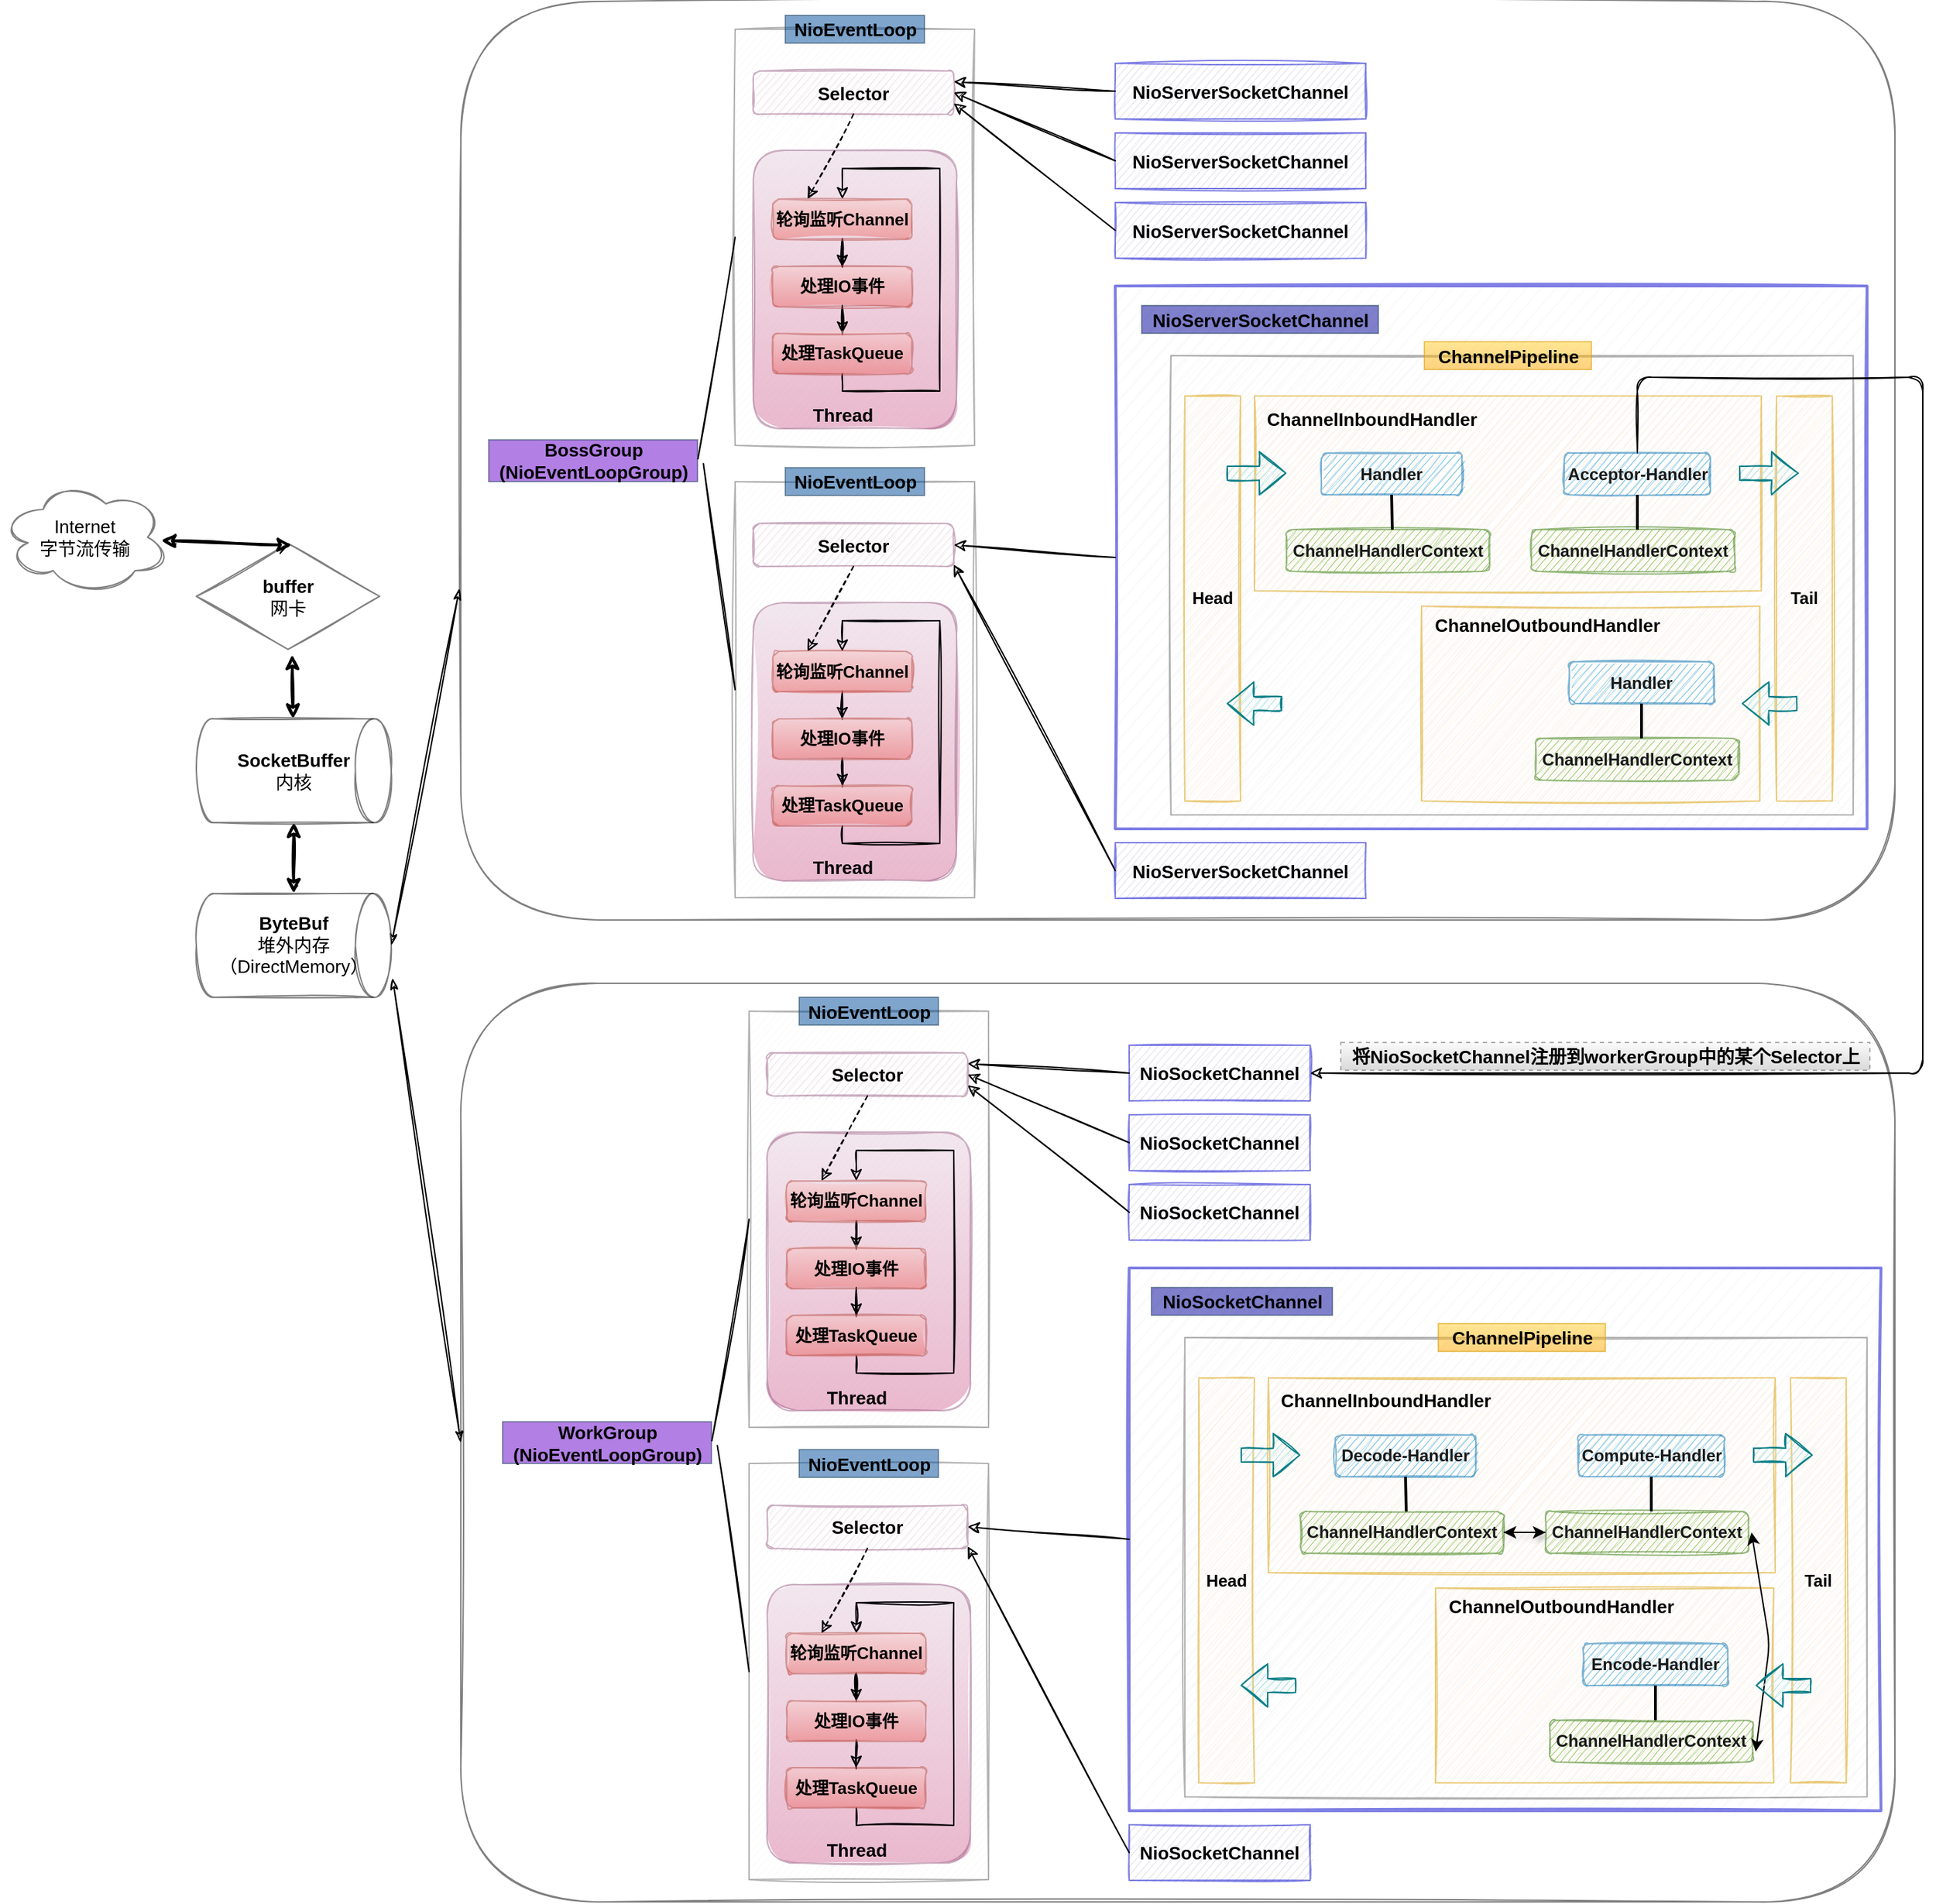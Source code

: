 <mxfile version="14.4.3" type="github">
  <diagram id="TzKk4-lQJNCVYzmnU276" name="Page-1">
    <mxGraphModel dx="1855" dy="1705" grid="1" gridSize="10" guides="1" tooltips="1" connect="1" arrows="1" fold="1" page="1" pageScale="1" pageWidth="827" pageHeight="1169" math="0" shadow="0">
      <root>
        <object label="" id="0">
          <mxCell />
        </object>
        <mxCell id="1" parent="0" />
        <mxCell id="UOfa2wY4roshWCC6e1EP-113" value="" style="rounded=1;whiteSpace=wrap;html=1;shadow=0;glass=0;sketch=1;strokeWidth=1;fontFamily=Helvetica;fontSize=13;opacity=50;" vertex="1" parent="1">
          <mxGeometry x="-350" y="185.5" width="1030" height="660" as="geometry" />
        </mxCell>
        <mxCell id="UOfa2wY4roshWCC6e1EP-80" value="" style="rounded=0;whiteSpace=wrap;html=1;shadow=0;glass=0;sketch=1;strokeWidth=1;fontFamily=Helvetica;fontSize=13;opacity=50;fillColor=#f5f5f5;strokeColor=#666666;fontColor=#333333;" vertex="1" parent="1">
          <mxGeometry x="-143" y="530.5" width="172" height="299" as="geometry" />
        </mxCell>
        <mxCell id="UOfa2wY4roshWCC6e1EP-73" value="" style="rounded=1;whiteSpace=wrap;html=1;shadow=0;glass=0;sketch=1;strokeColor=#996185;strokeWidth=1;fillColor=#e6d0de;fontFamily=Helvetica;opacity=50;gradientColor=#d5739d;" vertex="1" parent="1">
          <mxGeometry x="-130" y="617.5" width="146" height="200" as="geometry" />
        </mxCell>
        <mxCell id="UOfa2wY4roshWCC6e1EP-52" value="" style="rounded=0;whiteSpace=wrap;html=1;shadow=0;glass=0;sketch=1;opacity=50;fillStyle=auto;fillColor=#f5f5f5;fontColor=#333333;strokeColor=#0000CC;strokeWidth=2;" vertex="1" parent="1">
          <mxGeometry x="130" y="390" width="540" height="390" as="geometry" />
        </mxCell>
        <mxCell id="UOfa2wY4roshWCC6e1EP-42" value="" style="rounded=0;whiteSpace=wrap;html=1;shadow=0;glass=0;sketch=1;opacity=50;fillStyle=auto;fillColor=#f5f5f5;strokeColor=#666666;fontColor=#333333;" vertex="1" parent="1">
          <mxGeometry x="170" y="440" width="490" height="330" as="geometry" />
        </mxCell>
        <mxCell id="UOfa2wY4roshWCC6e1EP-40" value="&lt;b&gt;Head&lt;/b&gt;" style="rounded=0;whiteSpace=wrap;html=1;shadow=0;glass=0;sketch=1;opacity=50;fillColor=#ffe6cc;strokeColor=#d79b00;" vertex="1" parent="1">
          <mxGeometry x="180" y="469" width="40" height="291" as="geometry" />
        </mxCell>
        <mxCell id="UOfa2wY4roshWCC6e1EP-37" value="&lt;p style=&quot;line-height: 100%&quot;&gt;&lt;br&gt;&lt;/p&gt;" style="rounded=0;whiteSpace=wrap;html=1;shadow=0;glass=0;sketch=1;strokeColor=#d79b00;opacity=50;fillColor=#ffe6cc;labelPosition=center;verticalLabelPosition=middle;align=center;verticalAlign=middle;" vertex="1" parent="1">
          <mxGeometry x="350" y="620" width="243" height="140" as="geometry" />
        </mxCell>
        <mxCell id="UOfa2wY4roshWCC6e1EP-31" value="&lt;p style=&quot;line-height: 100%&quot;&gt;&lt;br&gt;&lt;/p&gt;" style="rounded=0;whiteSpace=wrap;html=1;shadow=0;glass=0;sketch=1;strokeColor=#d79b00;opacity=50;fillColor=#ffe6cc;labelPosition=center;verticalLabelPosition=middle;align=center;verticalAlign=middle;" vertex="1" parent="1">
          <mxGeometry x="230" y="469" width="364" height="140" as="geometry" />
        </mxCell>
        <mxCell id="UOfa2wY4roshWCC6e1EP-7" value="&lt;p&gt;&lt;b&gt;&lt;font color=&quot;#1a1a1a&quot;&gt;Decode-Handler&lt;/font&gt;&lt;/b&gt;&lt;/p&gt;" style="rounded=1;whiteSpace=wrap;html=1;shadow=0;glass=0;sketch=1;opacity=50;fillColor=#1ba1e2;strokeColor=#006EAF;fillStyle=auto;fontColor=#ffffff;" vertex="1" parent="1">
          <mxGeometry x="278" y="510" width="101" height="30" as="geometry" />
        </mxCell>
        <mxCell id="UOfa2wY4roshWCC6e1EP-29" value="" style="edgeStyle=orthogonalEdgeStyle;rounded=0;orthogonalLoop=1;jettySize=auto;html=1;shadow=1;strokeWidth=1;" edge="1" parent="1" source="UOfa2wY4roshWCC6e1EP-14" target="UOfa2wY4roshWCC6e1EP-27">
          <mxGeometry relative="1" as="geometry">
            <Array as="points">
              <mxPoint x="419" y="580" />
              <mxPoint x="419" y="580" />
            </Array>
          </mxGeometry>
        </mxCell>
        <mxCell id="UOfa2wY4roshWCC6e1EP-14" value="&lt;font color=&quot;#1a1a1a&quot;&gt;&lt;b&gt;ChannelHandlerContext&lt;/b&gt;&lt;/font&gt;" style="whiteSpace=wrap;html=1;rounded=1;shadow=0;fontColor=#ffffff;strokeColor=#2D7600;fillColor=#60a917;glass=0;opacity=50;sketch=1;fillStyle=auto;" vertex="1" parent="1">
          <mxGeometry x="253" y="565" width="146" height="30" as="geometry" />
        </mxCell>
        <mxCell id="UOfa2wY4roshWCC6e1EP-18" value="" style="endArrow=none;html=1;entryX=0.5;entryY=1;entryDx=0;entryDy=0;strokeWidth=2;" edge="1" parent="1" target="UOfa2wY4roshWCC6e1EP-7">
          <mxGeometry width="50" height="50" relative="1" as="geometry">
            <mxPoint x="329" y="565" as="sourcePoint" />
            <mxPoint x="379" y="515" as="targetPoint" />
            <Array as="points" />
          </mxGeometry>
        </mxCell>
        <mxCell id="UOfa2wY4roshWCC6e1EP-26" value="&lt;p&gt;&lt;b&gt;&lt;font color=&quot;#1a1a1a&quot;&gt;Compute-Handler&lt;/font&gt;&lt;/b&gt;&lt;/p&gt;" style="rounded=1;whiteSpace=wrap;html=1;shadow=0;glass=0;sketch=1;opacity=50;fillColor=#1ba1e2;strokeColor=#006EAF;fillStyle=auto;fontColor=#ffffff;" vertex="1" parent="1">
          <mxGeometry x="452.5" y="510" width="105" height="30" as="geometry" />
        </mxCell>
        <mxCell id="UOfa2wY4roshWCC6e1EP-30" value="" style="edgeStyle=orthogonalEdgeStyle;rounded=0;orthogonalLoop=1;jettySize=auto;html=1;shadow=0;strokeWidth=1;" edge="1" parent="1" source="UOfa2wY4roshWCC6e1EP-27" target="UOfa2wY4roshWCC6e1EP-14">
          <mxGeometry relative="1" as="geometry" />
        </mxCell>
        <mxCell id="UOfa2wY4roshWCC6e1EP-27" value="&lt;font color=&quot;#1a1a1a&quot;&gt;&lt;b&gt;ChannelHandlerContext&lt;/b&gt;&lt;/font&gt;" style="whiteSpace=wrap;html=1;rounded=1;shadow=0;fontColor=#ffffff;strokeColor=#2D7600;fillColor=#60a917;glass=0;opacity=50;sketch=1;fillStyle=auto;" vertex="1" parent="1">
          <mxGeometry x="429" y="565" width="146" height="30" as="geometry" />
        </mxCell>
        <mxCell id="UOfa2wY4roshWCC6e1EP-28" value="" style="endArrow=none;html=1;entryX=0.5;entryY=1;entryDx=0;entryDy=0;strokeWidth=2;" edge="1" parent="1" target="UOfa2wY4roshWCC6e1EP-26">
          <mxGeometry width="50" height="50" relative="1" as="geometry">
            <mxPoint x="505" y="565" as="sourcePoint" />
            <mxPoint x="555" y="515" as="targetPoint" />
            <Array as="points" />
          </mxGeometry>
        </mxCell>
        <mxCell id="UOfa2wY4roshWCC6e1EP-32" value="&lt;p&gt;&lt;b&gt;&lt;font color=&quot;#1a1a1a&quot;&gt;Encode-Handler&lt;/font&gt;&lt;/b&gt;&lt;/p&gt;" style="rounded=1;whiteSpace=wrap;html=1;shadow=0;glass=0;sketch=1;opacity=50;fillColor=#1ba1e2;strokeColor=#006EAF;fillStyle=auto;fontColor=#ffffff;" vertex="1" parent="1">
          <mxGeometry x="456" y="660" width="104" height="30" as="geometry" />
        </mxCell>
        <mxCell id="UOfa2wY4roshWCC6e1EP-33" value="&lt;font color=&quot;#1a1a1a&quot;&gt;&lt;b&gt;ChannelHandlerContext&lt;/b&gt;&lt;/font&gt;" style="whiteSpace=wrap;html=1;rounded=1;shadow=0;fontColor=#ffffff;strokeColor=#2D7600;fillColor=#60a917;glass=0;opacity=50;sketch=1;fillStyle=auto;" vertex="1" parent="1">
          <mxGeometry x="432" y="715" width="146" height="30" as="geometry" />
        </mxCell>
        <mxCell id="UOfa2wY4roshWCC6e1EP-34" value="" style="endArrow=none;html=1;entryX=0.5;entryY=1;entryDx=0;entryDy=0;strokeWidth=2;" edge="1" parent="1" target="UOfa2wY4roshWCC6e1EP-32">
          <mxGeometry width="50" height="50" relative="1" as="geometry">
            <mxPoint x="508" y="715" as="sourcePoint" />
            <mxPoint x="558" y="665" as="targetPoint" />
            <Array as="points" />
          </mxGeometry>
        </mxCell>
        <mxCell id="UOfa2wY4roshWCC6e1EP-35" value="&lt;font style=&quot;vertical-align: inherit&quot;&gt;&lt;font style=&quot;vertical-align: inherit&quot;&gt;&lt;font style=&quot;vertical-align: inherit&quot;&gt;&lt;font style=&quot;vertical-align: inherit&quot;&gt;&lt;font style=&quot;vertical-align: inherit&quot;&gt;&lt;font style=&quot;vertical-align: inherit&quot;&gt;&lt;font style=&quot;vertical-align: inherit&quot;&gt;&lt;font style=&quot;vertical-align: inherit ; font-size: 13px&quot;&gt;ChannelInboundHandler&lt;/font&gt;&lt;/font&gt;&lt;/font&gt;&lt;/font&gt;&lt;/font&gt;&lt;/font&gt;&lt;/font&gt;&lt;/font&gt;" style="text;html=1;resizable=0;autosize=1;align=center;verticalAlign=middle;points=[];fillColor=none;strokeColor=none;rounded=0;shadow=0;glass=0;sketch=1;opacity=50;fontStyle=1" vertex="1" parent="1">
          <mxGeometry x="229" y="475" width="170" height="20" as="geometry" />
        </mxCell>
        <mxCell id="UOfa2wY4roshWCC6e1EP-38" value="&lt;font style=&quot;vertical-align: inherit&quot;&gt;&lt;font style=&quot;vertical-align: inherit&quot;&gt;&lt;font style=&quot;vertical-align: inherit&quot;&gt;&lt;font style=&quot;vertical-align: inherit&quot;&gt;&lt;font style=&quot;vertical-align: inherit&quot;&gt;&lt;font style=&quot;vertical-align: inherit&quot;&gt;&lt;font style=&quot;vertical-align: inherit&quot;&gt;&lt;font style=&quot;vertical-align: inherit ; font-size: 13px&quot;&gt;ChannelOutboundHandler&lt;/font&gt;&lt;/font&gt;&lt;/font&gt;&lt;/font&gt;&lt;/font&gt;&lt;/font&gt;&lt;/font&gt;&lt;/font&gt;" style="text;html=1;resizable=0;autosize=1;align=center;verticalAlign=middle;points=[];fillColor=none;strokeColor=none;rounded=0;shadow=0;glass=0;sketch=1;opacity=50;fontStyle=1" vertex="1" parent="1">
          <mxGeometry x="350" y="623" width="180" height="20" as="geometry" />
        </mxCell>
        <mxCell id="UOfa2wY4roshWCC6e1EP-39" value="" style="endArrow=classic;startArrow=classic;html=1;shadow=0;strokeWidth=1;exitX=1;exitY=0.75;exitDx=0;exitDy=0;sketch=0;" edge="1" parent="1">
          <mxGeometry width="50" height="50" relative="1" as="geometry">
            <mxPoint x="580" y="737.5" as="sourcePoint" />
            <mxPoint x="577" y="580" as="targetPoint" />
            <Array as="points">
              <mxPoint x="590" y="660" />
            </Array>
          </mxGeometry>
        </mxCell>
        <mxCell id="UOfa2wY4roshWCC6e1EP-41" value="&lt;b&gt;Tail&lt;/b&gt;" style="rounded=0;whiteSpace=wrap;html=1;shadow=0;glass=0;sketch=1;opacity=50;fillColor=#ffe6cc;strokeColor=#d79b00;" vertex="1" parent="1">
          <mxGeometry x="605" y="469" width="40" height="291" as="geometry" />
        </mxCell>
        <mxCell id="UOfa2wY4roshWCC6e1EP-43" value="&lt;font style=&quot;vertical-align: inherit&quot;&gt;&lt;font style=&quot;vertical-align: inherit&quot;&gt;&lt;font style=&quot;vertical-align: inherit&quot;&gt;&lt;font style=&quot;vertical-align: inherit&quot;&gt;&lt;font style=&quot;vertical-align: inherit&quot;&gt;&lt;font style=&quot;vertical-align: inherit&quot;&gt;&lt;font style=&quot;vertical-align: inherit&quot;&gt;&lt;font style=&quot;vertical-align: inherit ; font-size: 13px&quot;&gt;ChannelPipeline&lt;/font&gt;&lt;/font&gt;&lt;/font&gt;&lt;/font&gt;&lt;/font&gt;&lt;/font&gt;&lt;/font&gt;&lt;/font&gt;" style="text;html=1;resizable=0;autosize=1;align=center;verticalAlign=middle;points=[];rounded=0;shadow=0;glass=0;sketch=0;opacity=50;fontStyle=1;fillColor=#ffcd28;strokeColor=#d79b00;gradientColor=#ffa500;" vertex="1" parent="1">
          <mxGeometry x="352" y="430" width="120" height="20" as="geometry" />
        </mxCell>
        <mxCell id="UOfa2wY4roshWCC6e1EP-46" value="" style="shape=flexArrow;endArrow=classic;html=1;shadow=0;strokeWidth=1;fillColor=#b0e3e6;strokeColor=#0e8088;sketch=1;" edge="1" parent="1">
          <mxGeometry width="50" height="50" relative="1" as="geometry">
            <mxPoint x="210" y="524.5" as="sourcePoint" />
            <mxPoint x="253" y="524.5" as="targetPoint" />
          </mxGeometry>
        </mxCell>
        <mxCell id="UOfa2wY4roshWCC6e1EP-48" value="" style="shape=flexArrow;endArrow=classic;html=1;shadow=0;strokeWidth=1;fillColor=#b0e3e6;strokeColor=#0e8088;sketch=1;" edge="1" parent="1">
          <mxGeometry width="50" height="50" relative="1" as="geometry">
            <mxPoint x="620" y="690" as="sourcePoint" />
            <mxPoint x="580" y="690" as="targetPoint" />
          </mxGeometry>
        </mxCell>
        <mxCell id="UOfa2wY4roshWCC6e1EP-49" value="" style="shape=flexArrow;endArrow=classic;html=1;shadow=0;strokeWidth=1;fillColor=#b0e3e6;strokeColor=#0e8088;sketch=1;" edge="1" parent="1">
          <mxGeometry width="50" height="50" relative="1" as="geometry">
            <mxPoint x="250" y="690" as="sourcePoint" />
            <mxPoint x="210" y="690" as="targetPoint" />
          </mxGeometry>
        </mxCell>
        <mxCell id="UOfa2wY4roshWCC6e1EP-50" value="" style="shape=flexArrow;endArrow=classic;html=1;shadow=0;strokeWidth=1;fillColor=#b0e3e6;strokeColor=#0e8088;sketch=1;" edge="1" parent="1">
          <mxGeometry width="50" height="50" relative="1" as="geometry">
            <mxPoint x="578" y="524.5" as="sourcePoint" />
            <mxPoint x="621" y="524.5" as="targetPoint" />
          </mxGeometry>
        </mxCell>
        <mxCell id="UOfa2wY4roshWCC6e1EP-53" value="&lt;span style=&quot;font-size: 13px&quot;&gt;NioSocketChannel&lt;/span&gt;" style="text;html=1;resizable=0;autosize=1;align=center;verticalAlign=middle;points=[];rounded=0;shadow=0;glass=0;sketch=0;opacity=50;fontStyle=1;strokeColor=#23445d;fillColor=#000099;" vertex="1" parent="1">
          <mxGeometry x="146" y="404" width="130" height="20" as="geometry" />
        </mxCell>
        <mxCell id="UOfa2wY4roshWCC6e1EP-54" value="&lt;b&gt;&lt;font style=&quot;font-size: 13px&quot;&gt;NioSocketChannel&lt;/font&gt;&lt;/b&gt;" style="rounded=0;whiteSpace=wrap;html=1;shadow=0;glass=0;sketch=1;strokeWidth=1;fillColor=#d0cee2;opacity=50;fillStyle=auto;strokeColor=#0000CC;" vertex="1" parent="1">
          <mxGeometry x="130" y="790" width="130" height="40" as="geometry" />
        </mxCell>
        <mxCell id="UOfa2wY4roshWCC6e1EP-55" value="&lt;b&gt;&lt;font style=&quot;font-size: 13px&quot;&gt;NioSocketChannel&lt;/font&gt;&lt;/b&gt;" style="rounded=0;whiteSpace=wrap;html=1;shadow=0;glass=0;sketch=1;strokeWidth=1;fillColor=#d0cee2;opacity=50;fillStyle=auto;strokeColor=#0000CC;" vertex="1" parent="1">
          <mxGeometry x="130" y="230" width="130" height="40" as="geometry" />
        </mxCell>
        <mxCell id="UOfa2wY4roshWCC6e1EP-56" value="&lt;b&gt;&lt;font style=&quot;font-size: 13px&quot;&gt;NioSocketChannel&lt;/font&gt;&lt;/b&gt;" style="rounded=0;whiteSpace=wrap;html=1;shadow=0;glass=0;sketch=1;strokeWidth=1;fillColor=#d0cee2;opacity=50;fillStyle=auto;strokeColor=#0000CC;" vertex="1" parent="1">
          <mxGeometry x="130" y="280" width="130" height="40" as="geometry" />
        </mxCell>
        <mxCell id="UOfa2wY4roshWCC6e1EP-62" value="" style="edgeStyle=orthogonalEdgeStyle;rounded=0;sketch=1;orthogonalLoop=1;jettySize=auto;html=1;shadow=0;strokeWidth=1;fontFamily=Helvetica;" edge="1" parent="1" source="UOfa2wY4roshWCC6e1EP-57" target="UOfa2wY4roshWCC6e1EP-58">
          <mxGeometry relative="1" as="geometry" />
        </mxCell>
        <mxCell id="UOfa2wY4roshWCC6e1EP-57" value="&lt;font color=&quot;#000000&quot;&gt;轮询监听Channel&lt;/font&gt;" style="rounded=1;whiteSpace=wrap;html=1;shadow=0;glass=0;sketch=1;strokeColor=#b85450;strokeWidth=1;opacity=50;fontStyle=1;fontFamily=Helvetica;fillColor=#f8cecc;gradientColor=#ea6b66;" vertex="1" parent="1">
          <mxGeometry x="-116" y="652.5" width="100" height="29" as="geometry" />
        </mxCell>
        <mxCell id="UOfa2wY4roshWCC6e1EP-63" value="" style="edgeStyle=orthogonalEdgeStyle;rounded=0;sketch=1;orthogonalLoop=1;jettySize=auto;html=1;shadow=0;strokeWidth=1;fontFamily=Helvetica;" edge="1" parent="1" source="UOfa2wY4roshWCC6e1EP-58" target="UOfa2wY4roshWCC6e1EP-59">
          <mxGeometry relative="1" as="geometry" />
        </mxCell>
        <mxCell id="UOfa2wY4roshWCC6e1EP-58" value="&lt;font color=&quot;#000000&quot;&gt;处理IO事件&lt;/font&gt;" style="rounded=1;whiteSpace=wrap;html=1;shadow=0;glass=0;sketch=1;strokeColor=#b85450;strokeWidth=1;fillColor=#f8cecc;opacity=50;fontStyle=1;fontFamily=Helvetica;gradientColor=#ea6b66;" vertex="1" parent="1">
          <mxGeometry x="-116" y="701" width="100" height="29" as="geometry" />
        </mxCell>
        <mxCell id="UOfa2wY4roshWCC6e1EP-70" value="" style="edgeStyle=orthogonalEdgeStyle;rounded=0;sketch=1;orthogonalLoop=1;jettySize=auto;html=1;shadow=0;strokeWidth=1;fontFamily=Helvetica;entryX=0.5;entryY=0;entryDx=0;entryDy=0;" edge="1" parent="1" source="UOfa2wY4roshWCC6e1EP-59" target="UOfa2wY4roshWCC6e1EP-57">
          <mxGeometry relative="1" as="geometry">
            <mxPoint x="74" y="890.5" as="targetPoint" />
            <Array as="points">
              <mxPoint x="-66" y="790.5" />
              <mxPoint x="4" y="790.5" />
              <mxPoint x="4" y="630.5" />
              <mxPoint x="-66" y="630.5" />
            </Array>
          </mxGeometry>
        </mxCell>
        <mxCell id="UOfa2wY4roshWCC6e1EP-59" value="&lt;font color=&quot;#000000&quot;&gt;处理TaskQueue&lt;/font&gt;" style="rounded=1;whiteSpace=wrap;html=1;shadow=0;glass=0;sketch=1;strokeColor=#b85450;strokeWidth=1;fillColor=#f8cecc;opacity=50;fontStyle=1;fontFamily=Helvetica;gradientColor=#ea6b66;" vertex="1" parent="1">
          <mxGeometry x="-116" y="749" width="100" height="29" as="geometry" />
        </mxCell>
        <mxCell id="UOfa2wY4roshWCC6e1EP-74" value="Thread" style="text;html=1;resizable=0;autosize=1;align=center;verticalAlign=middle;points=[];rounded=0;shadow=0;glass=0;sketch=1;fontFamily=Helvetica;opacity=50;fontStyle=1;fontSize=13;" vertex="1" parent="1">
          <mxGeometry x="-96" y="797.5" width="60" height="20" as="geometry" />
        </mxCell>
        <mxCell id="UOfa2wY4roshWCC6e1EP-75" value="Selector" style="rounded=1;whiteSpace=wrap;html=1;shadow=0;glass=0;sketch=1;strokeWidth=1;fontFamily=Helvetica;fontSize=13;opacity=50;fillColor=#E6D0DE;strokeColor=#996185;fontStyle=1" vertex="1" parent="1">
          <mxGeometry x="-130" y="560.5" width="144" height="31" as="geometry" />
        </mxCell>
        <mxCell id="UOfa2wY4roshWCC6e1EP-81" value="&lt;span style=&quot;font-size: 13px&quot;&gt;NioEventLoop&lt;/span&gt;" style="text;html=1;resizable=0;autosize=1;align=center;verticalAlign=middle;points=[];rounded=0;shadow=0;glass=0;sketch=0;opacity=50;fontStyle=1;strokeColor=#23445d;fillColor=#004C99;" vertex="1" parent="1">
          <mxGeometry x="-107" y="520.5" width="100" height="20" as="geometry" />
        </mxCell>
        <mxCell id="UOfa2wY4roshWCC6e1EP-82" value="&lt;b&gt;&lt;font style=&quot;font-size: 13px&quot;&gt;NioSocketChannel&lt;/font&gt;&lt;/b&gt;" style="rounded=0;whiteSpace=wrap;html=1;shadow=0;glass=0;sketch=1;strokeWidth=1;fillColor=#d0cee2;opacity=50;fillStyle=auto;strokeColor=#0000CC;" vertex="1" parent="1">
          <mxGeometry x="130" y="330" width="130" height="40" as="geometry" />
        </mxCell>
        <mxCell id="UOfa2wY4roshWCC6e1EP-86" value="" style="endArrow=classic;html=1;shadow=0;strokeWidth=1;fontFamily=Helvetica;fontSize=13;exitX=0;exitY=0.5;exitDx=0;exitDy=0;entryX=1;entryY=0.5;entryDx=0;entryDy=0;sketch=1;" edge="1" parent="1" source="UOfa2wY4roshWCC6e1EP-52" target="UOfa2wY4roshWCC6e1EP-75">
          <mxGeometry width="50" height="50" relative="1" as="geometry">
            <mxPoint x="40" y="623" as="sourcePoint" />
            <mxPoint x="90" y="573" as="targetPoint" />
          </mxGeometry>
        </mxCell>
        <mxCell id="UOfa2wY4roshWCC6e1EP-87" value="" style="endArrow=classic;html=1;shadow=0;strokeWidth=1;fontFamily=Helvetica;fontSize=13;exitX=0;exitY=0.5;exitDx=0;exitDy=0;sketch=1;" edge="1" parent="1" source="UOfa2wY4roshWCC6e1EP-54">
          <mxGeometry width="50" height="50" relative="1" as="geometry">
            <mxPoint x="60" y="699.5" as="sourcePoint" />
            <mxPoint x="14" y="590" as="targetPoint" />
          </mxGeometry>
        </mxCell>
        <mxCell id="UOfa2wY4roshWCC6e1EP-97" value="" style="rounded=0;whiteSpace=wrap;html=1;shadow=0;glass=0;sketch=1;strokeWidth=1;fontFamily=Helvetica;fontSize=13;opacity=50;fillColor=#f5f5f5;strokeColor=#666666;fontColor=#333333;" vertex="1" parent="1">
          <mxGeometry x="-143" y="205.5" width="172" height="299" as="geometry" />
        </mxCell>
        <mxCell id="UOfa2wY4roshWCC6e1EP-98" value="" style="rounded=1;whiteSpace=wrap;html=1;shadow=0;glass=0;sketch=1;strokeColor=#996185;strokeWidth=1;fillColor=#e6d0de;fontFamily=Helvetica;opacity=50;gradientColor=#d5739d;" vertex="1" parent="1">
          <mxGeometry x="-130" y="292.5" width="146" height="200" as="geometry" />
        </mxCell>
        <mxCell id="UOfa2wY4roshWCC6e1EP-99" value="" style="edgeStyle=orthogonalEdgeStyle;rounded=0;sketch=1;orthogonalLoop=1;jettySize=auto;html=1;shadow=0;strokeWidth=1;fontFamily=Helvetica;" edge="1" parent="1" source="UOfa2wY4roshWCC6e1EP-100" target="UOfa2wY4roshWCC6e1EP-102">
          <mxGeometry relative="1" as="geometry" />
        </mxCell>
        <mxCell id="UOfa2wY4roshWCC6e1EP-100" value="&lt;font color=&quot;#000000&quot;&gt;轮询监听Channel&lt;/font&gt;" style="rounded=1;whiteSpace=wrap;html=1;shadow=0;glass=0;sketch=1;strokeColor=#b85450;strokeWidth=1;opacity=50;fontStyle=1;fontFamily=Helvetica;fillColor=#f8cecc;gradientColor=#ea6b66;" vertex="1" parent="1">
          <mxGeometry x="-116" y="327.5" width="100" height="29" as="geometry" />
        </mxCell>
        <mxCell id="UOfa2wY4roshWCC6e1EP-101" value="" style="edgeStyle=orthogonalEdgeStyle;rounded=0;sketch=1;orthogonalLoop=1;jettySize=auto;html=1;shadow=0;strokeWidth=1;fontFamily=Helvetica;" edge="1" parent="1" source="UOfa2wY4roshWCC6e1EP-102" target="UOfa2wY4roshWCC6e1EP-104">
          <mxGeometry relative="1" as="geometry" />
        </mxCell>
        <mxCell id="UOfa2wY4roshWCC6e1EP-102" value="&lt;font color=&quot;#000000&quot;&gt;处理IO事件&lt;/font&gt;" style="rounded=1;whiteSpace=wrap;html=1;shadow=0;glass=0;sketch=1;strokeColor=#b85450;strokeWidth=1;fillColor=#f8cecc;opacity=50;fontStyle=1;fontFamily=Helvetica;gradientColor=#ea6b66;" vertex="1" parent="1">
          <mxGeometry x="-116" y="376" width="100" height="29" as="geometry" />
        </mxCell>
        <mxCell id="UOfa2wY4roshWCC6e1EP-103" value="" style="edgeStyle=orthogonalEdgeStyle;rounded=0;sketch=1;orthogonalLoop=1;jettySize=auto;html=1;shadow=0;strokeWidth=1;fontFamily=Helvetica;entryX=0.5;entryY=0;entryDx=0;entryDy=0;" edge="1" parent="1" source="UOfa2wY4roshWCC6e1EP-104" target="UOfa2wY4roshWCC6e1EP-100">
          <mxGeometry relative="1" as="geometry">
            <mxPoint x="74" y="565.5" as="targetPoint" />
            <Array as="points">
              <mxPoint x="-66" y="465.5" />
              <mxPoint x="4" y="465.5" />
              <mxPoint x="4" y="305.5" />
              <mxPoint x="-66" y="305.5" />
            </Array>
          </mxGeometry>
        </mxCell>
        <mxCell id="UOfa2wY4roshWCC6e1EP-104" value="&lt;font color=&quot;#000000&quot;&gt;处理TaskQueue&lt;/font&gt;" style="rounded=1;whiteSpace=wrap;html=1;shadow=0;glass=0;sketch=1;strokeColor=#b85450;strokeWidth=1;fillColor=#f8cecc;opacity=50;fontStyle=1;fontFamily=Helvetica;gradientColor=#ea6b66;" vertex="1" parent="1">
          <mxGeometry x="-116" y="424" width="100" height="29" as="geometry" />
        </mxCell>
        <mxCell id="UOfa2wY4roshWCC6e1EP-105" value="Thread" style="text;html=1;resizable=0;autosize=1;align=center;verticalAlign=middle;points=[];rounded=0;shadow=0;glass=0;sketch=1;fontFamily=Helvetica;opacity=50;fontStyle=1;fontSize=13;" vertex="1" parent="1">
          <mxGeometry x="-96" y="472.5" width="60" height="20" as="geometry" />
        </mxCell>
        <mxCell id="UOfa2wY4roshWCC6e1EP-106" value="Selector" style="rounded=1;whiteSpace=wrap;html=1;shadow=0;glass=0;sketch=1;strokeWidth=1;fontFamily=Helvetica;fontSize=13;opacity=50;fillColor=#E6D0DE;strokeColor=#996185;fontStyle=1" vertex="1" parent="1">
          <mxGeometry x="-130" y="235.5" width="144" height="31" as="geometry" />
        </mxCell>
        <mxCell id="UOfa2wY4roshWCC6e1EP-107" value="&lt;span style=&quot;font-size: 13px&quot;&gt;NioEventLoop&lt;/span&gt;" style="text;html=1;resizable=0;autosize=1;align=center;verticalAlign=middle;points=[];rounded=0;shadow=0;glass=0;sketch=0;opacity=50;fontStyle=1;strokeColor=#23445d;fillColor=#004C99;" vertex="1" parent="1">
          <mxGeometry x="-107" y="195.5" width="100" height="20" as="geometry" />
        </mxCell>
        <mxCell id="UOfa2wY4roshWCC6e1EP-91" value="" style="endArrow=classic;html=1;shadow=0;strokeWidth=1;fontFamily=Helvetica;fontSize=13;exitX=0;exitY=0.5;exitDx=0;exitDy=0;sketch=1;entryX=1;entryY=0.75;entryDx=0;entryDy=0;" edge="1" parent="1" source="UOfa2wY4roshWCC6e1EP-82" target="UOfa2wY4roshWCC6e1EP-106">
          <mxGeometry width="50" height="50" relative="1" as="geometry">
            <mxPoint y="190" as="sourcePoint" />
            <mxPoint x="15" y="315.5" as="targetPoint" />
          </mxGeometry>
        </mxCell>
        <mxCell id="UOfa2wY4roshWCC6e1EP-90" value="" style="endArrow=classic;html=1;shadow=0;strokeWidth=1;fontFamily=Helvetica;fontSize=13;exitX=0;exitY=0.5;exitDx=0;exitDy=0;sketch=1;entryX=1;entryY=0.5;entryDx=0;entryDy=0;" edge="1" parent="1" source="UOfa2wY4roshWCC6e1EP-56" target="UOfa2wY4roshWCC6e1EP-106">
          <mxGeometry width="50" height="50" relative="1" as="geometry">
            <mxPoint x="50" y="370" as="sourcePoint" />
            <mxPoint x="15" y="300" as="targetPoint" />
          </mxGeometry>
        </mxCell>
        <mxCell id="UOfa2wY4roshWCC6e1EP-89" value="" style="endArrow=classic;html=1;shadow=0;strokeWidth=1;fontFamily=Helvetica;fontSize=13;exitX=0;exitY=0.5;exitDx=0;exitDy=0;entryX=1;entryY=0.25;entryDx=0;entryDy=0;sketch=1;" edge="1" parent="1" source="UOfa2wY4roshWCC6e1EP-55" target="UOfa2wY4roshWCC6e1EP-106">
          <mxGeometry width="50" height="50" relative="1" as="geometry">
            <mxPoint x="20" y="260" as="sourcePoint" />
            <mxPoint x="15" y="284.5" as="targetPoint" />
          </mxGeometry>
        </mxCell>
        <mxCell id="UOfa2wY4roshWCC6e1EP-108" value="" style="endArrow=classic;html=1;shadow=0;strokeWidth=1;fontFamily=Helvetica;fontSize=13;entryX=0.25;entryY=0;entryDx=0;entryDy=0;exitX=0.5;exitY=1;exitDx=0;exitDy=0;rounded=1;sketch=1;endFill=1;dashed=1;" edge="1" parent="1" source="UOfa2wY4roshWCC6e1EP-106" target="UOfa2wY4roshWCC6e1EP-100">
          <mxGeometry width="50" height="50" relative="1" as="geometry">
            <mxPoint x="-200" y="274.5" as="sourcePoint" />
            <mxPoint x="-160" y="238.5" as="targetPoint" />
          </mxGeometry>
        </mxCell>
        <mxCell id="UOfa2wY4roshWCC6e1EP-94" value="" style="endArrow=classic;html=1;shadow=0;strokeWidth=1;fontFamily=Helvetica;fontSize=13;entryX=0.25;entryY=0;entryDx=0;entryDy=0;exitX=0.5;exitY=1;exitDx=0;exitDy=0;rounded=1;sketch=1;endFill=1;dashed=1;" edge="1" parent="1" source="UOfa2wY4roshWCC6e1EP-75" target="UOfa2wY4roshWCC6e1EP-57">
          <mxGeometry width="50" height="50" relative="1" as="geometry">
            <mxPoint x="-200" y="599.5" as="sourcePoint" />
            <mxPoint x="-160" y="563.5" as="targetPoint" />
          </mxGeometry>
        </mxCell>
        <mxCell id="UOfa2wY4roshWCC6e1EP-109" value="&lt;span style=&quot;font-size: 13px&quot;&gt;WorkGroup&lt;br&gt;(NioEventLoopGroup)&lt;br&gt;&lt;/span&gt;" style="text;html=1;resizable=0;autosize=1;align=center;verticalAlign=middle;points=[];rounded=0;shadow=0;glass=0;sketch=0;opacity=50;fontStyle=1;strokeColor=#23445d;fillColor=#6600CC;" vertex="1" parent="1">
          <mxGeometry x="-320" y="500.5" width="150" height="30" as="geometry" />
        </mxCell>
        <mxCell id="UOfa2wY4roshWCC6e1EP-112" value="" style="endArrow=none;html=1;shadow=0;strokeWidth=1;fontFamily=Helvetica;fontSize=13;exitX=0;exitY=0.5;exitDx=0;exitDy=0;sketch=1;entryX=1.028;entryY=0.57;entryDx=0;entryDy=0;entryPerimeter=0;" edge="1" parent="1" source="UOfa2wY4roshWCC6e1EP-80" target="UOfa2wY4roshWCC6e1EP-109">
          <mxGeometry width="50" height="50" relative="1" as="geometry">
            <mxPoint x="-220" y="630" as="sourcePoint" />
            <mxPoint x="-230" y="520" as="targetPoint" />
          </mxGeometry>
        </mxCell>
        <mxCell id="UOfa2wY4roshWCC6e1EP-111" value="" style="endArrow=none;html=1;shadow=0;strokeWidth=1;fontFamily=Helvetica;fontSize=13;entryX=0;entryY=0.5;entryDx=0;entryDy=0;exitX=1.002;exitY=0.455;exitDx=0;exitDy=0;exitPerimeter=0;sketch=1;" edge="1" parent="1" source="UOfa2wY4roshWCC6e1EP-109" target="UOfa2wY4roshWCC6e1EP-97">
          <mxGeometry width="50" height="50" relative="1" as="geometry">
            <mxPoint x="-210" y="440" as="sourcePoint" />
            <mxPoint x="-160" y="390" as="targetPoint" />
          </mxGeometry>
        </mxCell>
        <mxCell id="UOfa2wY4roshWCC6e1EP-115" value="" style="rounded=1;whiteSpace=wrap;html=1;shadow=0;glass=0;sketch=1;strokeWidth=1;fontFamily=Helvetica;fontSize=13;opacity=50;" vertex="1" parent="1">
          <mxGeometry x="-350" y="-520" width="1030" height="660" as="geometry" />
        </mxCell>
        <mxCell id="UOfa2wY4roshWCC6e1EP-116" value="" style="rounded=0;whiteSpace=wrap;html=1;shadow=0;glass=0;sketch=1;strokeWidth=1;fontFamily=Helvetica;fontSize=13;opacity=50;fillColor=#f5f5f5;strokeColor=#666666;fontColor=#333333;" vertex="1" parent="1">
          <mxGeometry x="-153" y="-175" width="172" height="299" as="geometry" />
        </mxCell>
        <mxCell id="UOfa2wY4roshWCC6e1EP-117" value="" style="rounded=1;whiteSpace=wrap;html=1;shadow=0;glass=0;sketch=1;strokeColor=#996185;strokeWidth=1;fillColor=#e6d0de;fontFamily=Helvetica;opacity=50;gradientColor=#d5739d;" vertex="1" parent="1">
          <mxGeometry x="-140" y="-88" width="146" height="200" as="geometry" />
        </mxCell>
        <mxCell id="UOfa2wY4roshWCC6e1EP-118" value="" style="rounded=0;whiteSpace=wrap;html=1;shadow=0;glass=0;sketch=1;opacity=50;fillStyle=auto;fillColor=#f5f5f5;fontColor=#333333;strokeColor=#0000CC;strokeWidth=2;" vertex="1" parent="1">
          <mxGeometry x="120" y="-315.5" width="540" height="390" as="geometry" />
        </mxCell>
        <mxCell id="UOfa2wY4roshWCC6e1EP-119" value="" style="rounded=0;whiteSpace=wrap;html=1;shadow=0;glass=0;sketch=1;opacity=50;fillStyle=auto;fillColor=#f5f5f5;strokeColor=#666666;fontColor=#333333;" vertex="1" parent="1">
          <mxGeometry x="160" y="-265.5" width="490" height="330" as="geometry" />
        </mxCell>
        <mxCell id="UOfa2wY4roshWCC6e1EP-120" value="&lt;b&gt;Head&lt;/b&gt;" style="rounded=0;whiteSpace=wrap;html=1;shadow=0;glass=0;sketch=1;opacity=50;fillColor=#ffe6cc;strokeColor=#d79b00;" vertex="1" parent="1">
          <mxGeometry x="170" y="-236.5" width="40" height="291" as="geometry" />
        </mxCell>
        <mxCell id="UOfa2wY4roshWCC6e1EP-121" value="&lt;p style=&quot;line-height: 100%&quot;&gt;&lt;br&gt;&lt;/p&gt;" style="rounded=0;whiteSpace=wrap;html=1;shadow=0;glass=0;sketch=1;strokeColor=#d79b00;opacity=50;fillColor=#ffe6cc;labelPosition=center;verticalLabelPosition=middle;align=center;verticalAlign=middle;" vertex="1" parent="1">
          <mxGeometry x="340" y="-85.5" width="243" height="140" as="geometry" />
        </mxCell>
        <mxCell id="UOfa2wY4roshWCC6e1EP-122" value="&lt;p style=&quot;line-height: 100%&quot;&gt;&lt;br&gt;&lt;/p&gt;" style="rounded=0;whiteSpace=wrap;html=1;shadow=0;glass=0;sketch=1;strokeColor=#d79b00;opacity=50;fillColor=#ffe6cc;labelPosition=center;verticalLabelPosition=middle;align=center;verticalAlign=middle;" vertex="1" parent="1">
          <mxGeometry x="220" y="-236.5" width="364" height="140" as="geometry" />
        </mxCell>
        <mxCell id="UOfa2wY4roshWCC6e1EP-123" value="&lt;p&gt;&lt;b&gt;&lt;font color=&quot;#1a1a1a&quot;&gt;Handler&lt;/font&gt;&lt;/b&gt;&lt;/p&gt;" style="rounded=1;whiteSpace=wrap;html=1;shadow=0;glass=0;sketch=1;opacity=50;fillColor=#1ba1e2;strokeColor=#006EAF;fillStyle=auto;fontColor=#ffffff;" vertex="1" parent="1">
          <mxGeometry x="268" y="-195.5" width="101" height="30" as="geometry" />
        </mxCell>
        <mxCell id="UOfa2wY4roshWCC6e1EP-125" value="&lt;font color=&quot;#1a1a1a&quot;&gt;&lt;b&gt;ChannelHandlerContext&lt;/b&gt;&lt;/font&gt;" style="whiteSpace=wrap;html=1;rounded=1;shadow=0;fontColor=#ffffff;strokeColor=#2D7600;fillColor=#60a917;glass=0;opacity=50;sketch=1;fillStyle=auto;" vertex="1" parent="1">
          <mxGeometry x="243" y="-140.5" width="146" height="30" as="geometry" />
        </mxCell>
        <mxCell id="UOfa2wY4roshWCC6e1EP-126" value="" style="endArrow=none;html=1;entryX=0.5;entryY=1;entryDx=0;entryDy=0;strokeWidth=2;" edge="1" parent="1" target="UOfa2wY4roshWCC6e1EP-123">
          <mxGeometry width="50" height="50" relative="1" as="geometry">
            <mxPoint x="319" y="-140.5" as="sourcePoint" />
            <mxPoint x="369" y="-190.5" as="targetPoint" />
            <Array as="points" />
          </mxGeometry>
        </mxCell>
        <mxCell id="UOfa2wY4roshWCC6e1EP-178" style="edgeStyle=orthogonalEdgeStyle;rounded=1;sketch=1;orthogonalLoop=1;jettySize=auto;html=1;exitX=0.5;exitY=0;exitDx=0;exitDy=0;shadow=0;endArrow=classic;endFill=1;strokeWidth=1;fontFamily=Helvetica;fontSize=13;entryX=1;entryY=0.5;entryDx=0;entryDy=0;" edge="1" parent="1" source="UOfa2wY4roshWCC6e1EP-127" target="UOfa2wY4roshWCC6e1EP-55">
          <mxGeometry relative="1" as="geometry">
            <mxPoint x="750" y="241" as="targetPoint" />
            <Array as="points">
              <mxPoint x="495" y="-250" />
              <mxPoint x="700" y="-250" />
              <mxPoint x="700" y="250" />
            </Array>
          </mxGeometry>
        </mxCell>
        <mxCell id="UOfa2wY4roshWCC6e1EP-127" value="&lt;p&gt;&lt;b&gt;&lt;font color=&quot;#1a1a1a&quot;&gt;Acceptor-Handler&lt;/font&gt;&lt;/b&gt;&lt;/p&gt;" style="rounded=1;whiteSpace=wrap;html=1;shadow=0;glass=0;sketch=1;opacity=50;fillColor=#1ba1e2;strokeColor=#006EAF;fillStyle=auto;fontColor=#ffffff;" vertex="1" parent="1">
          <mxGeometry x="442.5" y="-195.5" width="105" height="30" as="geometry" />
        </mxCell>
        <mxCell id="UOfa2wY4roshWCC6e1EP-129" value="&lt;font color=&quot;#1a1a1a&quot;&gt;&lt;b&gt;ChannelHandlerContext&lt;/b&gt;&lt;/font&gt;" style="whiteSpace=wrap;html=1;rounded=1;shadow=0;fontColor=#ffffff;strokeColor=#2D7600;fillColor=#60a917;glass=0;opacity=50;sketch=1;fillStyle=auto;" vertex="1" parent="1">
          <mxGeometry x="419" y="-140.5" width="146" height="30" as="geometry" />
        </mxCell>
        <mxCell id="UOfa2wY4roshWCC6e1EP-130" value="" style="endArrow=none;html=1;entryX=0.5;entryY=1;entryDx=0;entryDy=0;strokeWidth=2;" edge="1" parent="1" target="UOfa2wY4roshWCC6e1EP-127">
          <mxGeometry width="50" height="50" relative="1" as="geometry">
            <mxPoint x="495" y="-140.5" as="sourcePoint" />
            <mxPoint x="545" y="-190.5" as="targetPoint" />
            <Array as="points" />
          </mxGeometry>
        </mxCell>
        <mxCell id="UOfa2wY4roshWCC6e1EP-131" value="&lt;p&gt;&lt;b&gt;&lt;font color=&quot;#1a1a1a&quot;&gt;Handler&lt;/font&gt;&lt;/b&gt;&lt;/p&gt;" style="rounded=1;whiteSpace=wrap;html=1;shadow=0;glass=0;sketch=1;opacity=50;fillColor=#1ba1e2;strokeColor=#006EAF;fillStyle=auto;fontColor=#ffffff;" vertex="1" parent="1">
          <mxGeometry x="446" y="-45.5" width="104" height="30" as="geometry" />
        </mxCell>
        <mxCell id="UOfa2wY4roshWCC6e1EP-132" value="&lt;font color=&quot;#1a1a1a&quot;&gt;&lt;b&gt;ChannelHandlerContext&lt;/b&gt;&lt;/font&gt;" style="whiteSpace=wrap;html=1;rounded=1;shadow=0;fontColor=#ffffff;strokeColor=#2D7600;fillColor=#60a917;glass=0;opacity=50;sketch=1;fillStyle=auto;" vertex="1" parent="1">
          <mxGeometry x="422" y="9.5" width="146" height="30" as="geometry" />
        </mxCell>
        <mxCell id="UOfa2wY4roshWCC6e1EP-133" value="" style="endArrow=none;html=1;entryX=0.5;entryY=1;entryDx=0;entryDy=0;strokeWidth=2;" edge="1" parent="1" target="UOfa2wY4roshWCC6e1EP-131">
          <mxGeometry width="50" height="50" relative="1" as="geometry">
            <mxPoint x="498" y="9.5" as="sourcePoint" />
            <mxPoint x="548" y="-40.5" as="targetPoint" />
            <Array as="points" />
          </mxGeometry>
        </mxCell>
        <mxCell id="UOfa2wY4roshWCC6e1EP-134" value="&lt;font style=&quot;vertical-align: inherit&quot;&gt;&lt;font style=&quot;vertical-align: inherit&quot;&gt;&lt;font style=&quot;vertical-align: inherit&quot;&gt;&lt;font style=&quot;vertical-align: inherit&quot;&gt;&lt;font style=&quot;vertical-align: inherit&quot;&gt;&lt;font style=&quot;vertical-align: inherit&quot;&gt;&lt;font style=&quot;vertical-align: inherit&quot;&gt;&lt;font style=&quot;vertical-align: inherit ; font-size: 13px&quot;&gt;ChannelInboundHandler&lt;/font&gt;&lt;/font&gt;&lt;/font&gt;&lt;/font&gt;&lt;/font&gt;&lt;/font&gt;&lt;/font&gt;&lt;/font&gt;" style="text;html=1;resizable=0;autosize=1;align=center;verticalAlign=middle;points=[];fillColor=none;strokeColor=none;rounded=0;shadow=0;glass=0;sketch=1;opacity=50;fontStyle=1" vertex="1" parent="1">
          <mxGeometry x="219" y="-230.5" width="170" height="20" as="geometry" />
        </mxCell>
        <mxCell id="UOfa2wY4roshWCC6e1EP-135" value="&lt;font style=&quot;vertical-align: inherit&quot;&gt;&lt;font style=&quot;vertical-align: inherit&quot;&gt;&lt;font style=&quot;vertical-align: inherit&quot;&gt;&lt;font style=&quot;vertical-align: inherit&quot;&gt;&lt;font style=&quot;vertical-align: inherit&quot;&gt;&lt;font style=&quot;vertical-align: inherit&quot;&gt;&lt;font style=&quot;vertical-align: inherit&quot;&gt;&lt;font style=&quot;vertical-align: inherit ; font-size: 13px&quot;&gt;ChannelOutboundHandler&lt;/font&gt;&lt;/font&gt;&lt;/font&gt;&lt;/font&gt;&lt;/font&gt;&lt;/font&gt;&lt;/font&gt;&lt;/font&gt;" style="text;html=1;resizable=0;autosize=1;align=center;verticalAlign=middle;points=[];fillColor=none;strokeColor=none;rounded=0;shadow=0;glass=0;sketch=1;opacity=50;fontStyle=1" vertex="1" parent="1">
          <mxGeometry x="340" y="-82.5" width="180" height="20" as="geometry" />
        </mxCell>
        <mxCell id="UOfa2wY4roshWCC6e1EP-137" value="&lt;b&gt;Tail&lt;/b&gt;" style="rounded=0;whiteSpace=wrap;html=1;shadow=0;glass=0;sketch=1;opacity=50;fillColor=#ffe6cc;strokeColor=#d79b00;" vertex="1" parent="1">
          <mxGeometry x="595" y="-236.5" width="40" height="291" as="geometry" />
        </mxCell>
        <mxCell id="UOfa2wY4roshWCC6e1EP-138" value="&lt;font style=&quot;vertical-align: inherit&quot;&gt;&lt;font style=&quot;vertical-align: inherit&quot;&gt;&lt;font style=&quot;vertical-align: inherit&quot;&gt;&lt;font style=&quot;vertical-align: inherit&quot;&gt;&lt;font style=&quot;vertical-align: inherit&quot;&gt;&lt;font style=&quot;vertical-align: inherit&quot;&gt;&lt;font style=&quot;vertical-align: inherit&quot;&gt;&lt;font style=&quot;vertical-align: inherit ; font-size: 13px&quot;&gt;ChannelPipeline&lt;/font&gt;&lt;/font&gt;&lt;/font&gt;&lt;/font&gt;&lt;/font&gt;&lt;/font&gt;&lt;/font&gt;&lt;/font&gt;" style="text;html=1;resizable=0;autosize=1;align=center;verticalAlign=middle;points=[];rounded=0;shadow=0;glass=0;sketch=0;opacity=50;fontStyle=1;fillColor=#ffcd28;strokeColor=#d79b00;gradientColor=#ffa500;" vertex="1" parent="1">
          <mxGeometry x="342" y="-275.5" width="120" height="20" as="geometry" />
        </mxCell>
        <mxCell id="UOfa2wY4roshWCC6e1EP-139" value="" style="shape=flexArrow;endArrow=classic;html=1;shadow=0;strokeWidth=1;fillColor=#b0e3e6;strokeColor=#0e8088;sketch=1;" edge="1" parent="1">
          <mxGeometry width="50" height="50" relative="1" as="geometry">
            <mxPoint x="200" y="-181" as="sourcePoint" />
            <mxPoint x="243" y="-181" as="targetPoint" />
          </mxGeometry>
        </mxCell>
        <mxCell id="UOfa2wY4roshWCC6e1EP-140" value="" style="shape=flexArrow;endArrow=classic;html=1;shadow=0;strokeWidth=1;fillColor=#b0e3e6;strokeColor=#0e8088;sketch=1;" edge="1" parent="1">
          <mxGeometry width="50" height="50" relative="1" as="geometry">
            <mxPoint x="610" y="-15.5" as="sourcePoint" />
            <mxPoint x="570" y="-15.5" as="targetPoint" />
          </mxGeometry>
        </mxCell>
        <mxCell id="UOfa2wY4roshWCC6e1EP-141" value="" style="shape=flexArrow;endArrow=classic;html=1;shadow=0;strokeWidth=1;fillColor=#b0e3e6;strokeColor=#0e8088;sketch=1;" edge="1" parent="1">
          <mxGeometry width="50" height="50" relative="1" as="geometry">
            <mxPoint x="240" y="-15.5" as="sourcePoint" />
            <mxPoint x="200" y="-15.5" as="targetPoint" />
          </mxGeometry>
        </mxCell>
        <mxCell id="UOfa2wY4roshWCC6e1EP-142" value="" style="shape=flexArrow;endArrow=classic;html=1;shadow=0;strokeWidth=1;fillColor=#b0e3e6;strokeColor=#0e8088;sketch=1;" edge="1" parent="1">
          <mxGeometry width="50" height="50" relative="1" as="geometry">
            <mxPoint x="568" y="-181" as="sourcePoint" />
            <mxPoint x="611" y="-181" as="targetPoint" />
          </mxGeometry>
        </mxCell>
        <mxCell id="UOfa2wY4roshWCC6e1EP-143" value="&lt;span style=&quot;font-size: 13px&quot;&gt;NioServerSocketChannel&lt;/span&gt;" style="text;html=1;resizable=0;autosize=1;align=center;verticalAlign=middle;points=[];rounded=0;shadow=0;glass=0;sketch=0;opacity=50;fontStyle=1;strokeColor=#23445d;fillColor=#000099;" vertex="1" parent="1">
          <mxGeometry x="139" y="-301.5" width="170" height="20" as="geometry" />
        </mxCell>
        <mxCell id="UOfa2wY4roshWCC6e1EP-144" value="&lt;b&gt;&lt;font style=&quot;font-size: 13px&quot;&gt;NioServerSocketChannel&lt;/font&gt;&lt;/b&gt;" style="rounded=0;whiteSpace=wrap;html=1;shadow=0;glass=0;sketch=1;strokeWidth=1;fillColor=#d0cee2;opacity=50;fillStyle=auto;strokeColor=#0000CC;" vertex="1" parent="1">
          <mxGeometry x="120" y="84.5" width="180" height="40" as="geometry" />
        </mxCell>
        <mxCell id="UOfa2wY4roshWCC6e1EP-145" value="&lt;b&gt;&lt;font style=&quot;font-size: 13px&quot;&gt;NioServerSocketChannel&lt;/font&gt;&lt;/b&gt;" style="rounded=0;whiteSpace=wrap;html=1;shadow=0;glass=0;sketch=1;strokeWidth=1;fillColor=#d0cee2;opacity=50;fillStyle=auto;strokeColor=#0000CC;" vertex="1" parent="1">
          <mxGeometry x="120" y="-475.5" width="180" height="40" as="geometry" />
        </mxCell>
        <mxCell id="UOfa2wY4roshWCC6e1EP-146" value="&lt;b&gt;&lt;font style=&quot;font-size: 13px&quot;&gt;NioServerSocketChannel&lt;/font&gt;&lt;/b&gt;" style="rounded=0;whiteSpace=wrap;html=1;shadow=0;glass=0;sketch=1;strokeWidth=1;fillColor=#d0cee2;opacity=50;fillStyle=auto;strokeColor=#0000CC;" vertex="1" parent="1">
          <mxGeometry x="120" y="-425.5" width="180" height="40" as="geometry" />
        </mxCell>
        <mxCell id="UOfa2wY4roshWCC6e1EP-147" value="" style="edgeStyle=orthogonalEdgeStyle;rounded=0;sketch=1;orthogonalLoop=1;jettySize=auto;html=1;shadow=0;strokeWidth=1;fontFamily=Helvetica;" edge="1" parent="1" source="UOfa2wY4roshWCC6e1EP-148" target="UOfa2wY4roshWCC6e1EP-150">
          <mxGeometry relative="1" as="geometry" />
        </mxCell>
        <mxCell id="UOfa2wY4roshWCC6e1EP-148" value="&lt;font color=&quot;#000000&quot;&gt;轮询监听Channel&lt;/font&gt;" style="rounded=1;whiteSpace=wrap;html=1;shadow=0;glass=0;sketch=1;strokeColor=#b85450;strokeWidth=1;opacity=50;fontStyle=1;fontFamily=Helvetica;fillColor=#f8cecc;gradientColor=#ea6b66;" vertex="1" parent="1">
          <mxGeometry x="-126" y="-53" width="100" height="29" as="geometry" />
        </mxCell>
        <mxCell id="UOfa2wY4roshWCC6e1EP-149" value="" style="edgeStyle=orthogonalEdgeStyle;rounded=0;sketch=1;orthogonalLoop=1;jettySize=auto;html=1;shadow=0;strokeWidth=1;fontFamily=Helvetica;" edge="1" parent="1" source="UOfa2wY4roshWCC6e1EP-150" target="UOfa2wY4roshWCC6e1EP-152">
          <mxGeometry relative="1" as="geometry" />
        </mxCell>
        <mxCell id="UOfa2wY4roshWCC6e1EP-150" value="&lt;font color=&quot;#000000&quot;&gt;处理IO事件&lt;/font&gt;" style="rounded=1;whiteSpace=wrap;html=1;shadow=0;glass=0;sketch=1;strokeColor=#b85450;strokeWidth=1;fillColor=#f8cecc;opacity=50;fontStyle=1;fontFamily=Helvetica;gradientColor=#ea6b66;" vertex="1" parent="1">
          <mxGeometry x="-126" y="-4.5" width="100" height="29" as="geometry" />
        </mxCell>
        <mxCell id="UOfa2wY4roshWCC6e1EP-151" value="" style="edgeStyle=orthogonalEdgeStyle;rounded=0;sketch=1;orthogonalLoop=1;jettySize=auto;html=1;shadow=0;strokeWidth=1;fontFamily=Helvetica;entryX=0.5;entryY=0;entryDx=0;entryDy=0;" edge="1" parent="1" source="UOfa2wY4roshWCC6e1EP-152" target="UOfa2wY4roshWCC6e1EP-148">
          <mxGeometry relative="1" as="geometry">
            <mxPoint x="64" y="185" as="targetPoint" />
            <Array as="points">
              <mxPoint x="-76" y="85" />
              <mxPoint x="-6" y="85" />
              <mxPoint x="-6" y="-75" />
              <mxPoint x="-76" y="-75" />
            </Array>
          </mxGeometry>
        </mxCell>
        <mxCell id="UOfa2wY4roshWCC6e1EP-152" value="&lt;font color=&quot;#000000&quot;&gt;处理TaskQueue&lt;/font&gt;" style="rounded=1;whiteSpace=wrap;html=1;shadow=0;glass=0;sketch=1;strokeColor=#b85450;strokeWidth=1;fillColor=#f8cecc;opacity=50;fontStyle=1;fontFamily=Helvetica;gradientColor=#ea6b66;" vertex="1" parent="1">
          <mxGeometry x="-126" y="43.5" width="100" height="29" as="geometry" />
        </mxCell>
        <mxCell id="UOfa2wY4roshWCC6e1EP-153" value="Thread" style="text;html=1;resizable=0;autosize=1;align=center;verticalAlign=middle;points=[];rounded=0;shadow=0;glass=0;sketch=1;fontFamily=Helvetica;opacity=50;fontStyle=1;fontSize=13;" vertex="1" parent="1">
          <mxGeometry x="-106" y="92" width="60" height="20" as="geometry" />
        </mxCell>
        <mxCell id="UOfa2wY4roshWCC6e1EP-154" value="Selector" style="rounded=1;whiteSpace=wrap;html=1;shadow=0;glass=0;sketch=1;strokeWidth=1;fontFamily=Helvetica;fontSize=13;opacity=50;fillColor=#E6D0DE;strokeColor=#996185;fontStyle=1" vertex="1" parent="1">
          <mxGeometry x="-140" y="-145" width="144" height="31" as="geometry" />
        </mxCell>
        <mxCell id="UOfa2wY4roshWCC6e1EP-155" value="&lt;span style=&quot;font-size: 13px&quot;&gt;NioEventLoop&lt;/span&gt;" style="text;html=1;resizable=0;autosize=1;align=center;verticalAlign=middle;points=[];rounded=0;shadow=0;glass=0;sketch=0;opacity=50;fontStyle=1;strokeColor=#23445d;fillColor=#004C99;" vertex="1" parent="1">
          <mxGeometry x="-117" y="-185" width="100" height="20" as="geometry" />
        </mxCell>
        <mxCell id="UOfa2wY4roshWCC6e1EP-156" value="&lt;b&gt;&lt;font style=&quot;font-size: 13px&quot;&gt;NioServerSocketChannel&lt;/font&gt;&lt;/b&gt;" style="rounded=0;whiteSpace=wrap;html=1;shadow=0;glass=0;sketch=1;strokeWidth=1;fillColor=#d0cee2;opacity=50;fillStyle=auto;strokeColor=#0000CC;" vertex="1" parent="1">
          <mxGeometry x="120" y="-375.5" width="180" height="40" as="geometry" />
        </mxCell>
        <mxCell id="UOfa2wY4roshWCC6e1EP-157" value="" style="endArrow=classic;html=1;shadow=0;strokeWidth=1;fontFamily=Helvetica;fontSize=13;exitX=0;exitY=0.5;exitDx=0;exitDy=0;entryX=1;entryY=0.5;entryDx=0;entryDy=0;sketch=1;" edge="1" parent="1" source="UOfa2wY4roshWCC6e1EP-118" target="UOfa2wY4roshWCC6e1EP-154">
          <mxGeometry width="50" height="50" relative="1" as="geometry">
            <mxPoint x="30" y="-82.5" as="sourcePoint" />
            <mxPoint x="80" y="-132.5" as="targetPoint" />
          </mxGeometry>
        </mxCell>
        <mxCell id="UOfa2wY4roshWCC6e1EP-158" value="" style="endArrow=classic;html=1;shadow=0;strokeWidth=1;fontFamily=Helvetica;fontSize=13;exitX=0;exitY=0.5;exitDx=0;exitDy=0;sketch=1;" edge="1" parent="1" source="UOfa2wY4roshWCC6e1EP-144">
          <mxGeometry width="50" height="50" relative="1" as="geometry">
            <mxPoint x="50" y="-6" as="sourcePoint" />
            <mxPoint x="4" y="-115.5" as="targetPoint" />
          </mxGeometry>
        </mxCell>
        <mxCell id="UOfa2wY4roshWCC6e1EP-159" value="" style="rounded=0;whiteSpace=wrap;html=1;shadow=0;glass=0;sketch=1;strokeWidth=1;fontFamily=Helvetica;fontSize=13;opacity=50;fillColor=#f5f5f5;strokeColor=#666666;fontColor=#333333;" vertex="1" parent="1">
          <mxGeometry x="-153" y="-500" width="172" height="299" as="geometry" />
        </mxCell>
        <mxCell id="UOfa2wY4roshWCC6e1EP-160" value="" style="rounded=1;whiteSpace=wrap;html=1;shadow=0;glass=0;sketch=1;strokeColor=#996185;strokeWidth=1;fillColor=#e6d0de;fontFamily=Helvetica;opacity=50;gradientColor=#d5739d;" vertex="1" parent="1">
          <mxGeometry x="-140" y="-413" width="146" height="200" as="geometry" />
        </mxCell>
        <mxCell id="UOfa2wY4roshWCC6e1EP-161" value="" style="edgeStyle=orthogonalEdgeStyle;rounded=0;sketch=1;orthogonalLoop=1;jettySize=auto;html=1;shadow=0;strokeWidth=1;fontFamily=Helvetica;" edge="1" parent="1" source="UOfa2wY4roshWCC6e1EP-162" target="UOfa2wY4roshWCC6e1EP-164">
          <mxGeometry relative="1" as="geometry" />
        </mxCell>
        <mxCell id="UOfa2wY4roshWCC6e1EP-162" value="&lt;font color=&quot;#000000&quot;&gt;轮询监听Channel&lt;/font&gt;" style="rounded=1;whiteSpace=wrap;html=1;shadow=0;glass=0;sketch=1;strokeColor=#b85450;strokeWidth=1;opacity=50;fontStyle=1;fontFamily=Helvetica;fillColor=#f8cecc;gradientColor=#ea6b66;" vertex="1" parent="1">
          <mxGeometry x="-126" y="-378" width="100" height="29" as="geometry" />
        </mxCell>
        <mxCell id="UOfa2wY4roshWCC6e1EP-163" value="" style="edgeStyle=orthogonalEdgeStyle;rounded=0;sketch=1;orthogonalLoop=1;jettySize=auto;html=1;shadow=0;strokeWidth=1;fontFamily=Helvetica;" edge="1" parent="1" source="UOfa2wY4roshWCC6e1EP-164" target="UOfa2wY4roshWCC6e1EP-166">
          <mxGeometry relative="1" as="geometry" />
        </mxCell>
        <mxCell id="UOfa2wY4roshWCC6e1EP-164" value="&lt;font color=&quot;#000000&quot;&gt;处理IO事件&lt;/font&gt;" style="rounded=1;whiteSpace=wrap;html=1;shadow=0;glass=0;sketch=1;strokeColor=#b85450;strokeWidth=1;fillColor=#f8cecc;opacity=50;fontStyle=1;fontFamily=Helvetica;gradientColor=#ea6b66;" vertex="1" parent="1">
          <mxGeometry x="-126" y="-329.5" width="100" height="29" as="geometry" />
        </mxCell>
        <mxCell id="UOfa2wY4roshWCC6e1EP-165" value="" style="edgeStyle=orthogonalEdgeStyle;rounded=0;sketch=1;orthogonalLoop=1;jettySize=auto;html=1;shadow=0;strokeWidth=1;fontFamily=Helvetica;entryX=0.5;entryY=0;entryDx=0;entryDy=0;" edge="1" parent="1" source="UOfa2wY4roshWCC6e1EP-166" target="UOfa2wY4roshWCC6e1EP-162">
          <mxGeometry relative="1" as="geometry">
            <mxPoint x="64" y="-140" as="targetPoint" />
            <Array as="points">
              <mxPoint x="-76" y="-240" />
              <mxPoint x="-6" y="-240" />
              <mxPoint x="-6" y="-400" />
              <mxPoint x="-76" y="-400" />
            </Array>
          </mxGeometry>
        </mxCell>
        <mxCell id="UOfa2wY4roshWCC6e1EP-166" value="&lt;font color=&quot;#000000&quot;&gt;处理TaskQueue&lt;/font&gt;" style="rounded=1;whiteSpace=wrap;html=1;shadow=0;glass=0;sketch=1;strokeColor=#b85450;strokeWidth=1;fillColor=#f8cecc;opacity=50;fontStyle=1;fontFamily=Helvetica;gradientColor=#ea6b66;" vertex="1" parent="1">
          <mxGeometry x="-126" y="-281.5" width="100" height="29" as="geometry" />
        </mxCell>
        <mxCell id="UOfa2wY4roshWCC6e1EP-167" value="Thread" style="text;html=1;resizable=0;autosize=1;align=center;verticalAlign=middle;points=[];rounded=0;shadow=0;glass=0;sketch=1;fontFamily=Helvetica;opacity=50;fontStyle=1;fontSize=13;" vertex="1" parent="1">
          <mxGeometry x="-106" y="-233" width="60" height="20" as="geometry" />
        </mxCell>
        <mxCell id="UOfa2wY4roshWCC6e1EP-168" value="Selector" style="rounded=1;whiteSpace=wrap;html=1;shadow=0;glass=0;sketch=1;strokeWidth=1;fontFamily=Helvetica;fontSize=13;opacity=50;fillColor=#E6D0DE;strokeColor=#996185;fontStyle=1" vertex="1" parent="1">
          <mxGeometry x="-140" y="-470" width="144" height="31" as="geometry" />
        </mxCell>
        <mxCell id="UOfa2wY4roshWCC6e1EP-169" value="&lt;span style=&quot;font-size: 13px&quot;&gt;NioEventLoop&lt;/span&gt;" style="text;html=1;resizable=0;autosize=1;align=center;verticalAlign=middle;points=[];rounded=0;shadow=0;glass=0;sketch=0;opacity=50;fontStyle=1;strokeColor=#23445d;fillColor=#004C99;" vertex="1" parent="1">
          <mxGeometry x="-117" y="-510" width="100" height="20" as="geometry" />
        </mxCell>
        <mxCell id="UOfa2wY4roshWCC6e1EP-170" value="" style="endArrow=classic;html=1;shadow=0;strokeWidth=1;fontFamily=Helvetica;fontSize=13;exitX=0;exitY=0.5;exitDx=0;exitDy=0;sketch=1;entryX=1;entryY=0.75;entryDx=0;entryDy=0;" edge="1" parent="1" source="UOfa2wY4roshWCC6e1EP-156" target="UOfa2wY4roshWCC6e1EP-168">
          <mxGeometry width="50" height="50" relative="1" as="geometry">
            <mxPoint x="-10" y="-515.5" as="sourcePoint" />
            <mxPoint x="5" y="-390" as="targetPoint" />
          </mxGeometry>
        </mxCell>
        <mxCell id="UOfa2wY4roshWCC6e1EP-171" value="" style="endArrow=classic;html=1;shadow=0;strokeWidth=1;fontFamily=Helvetica;fontSize=13;exitX=0;exitY=0.5;exitDx=0;exitDy=0;sketch=1;entryX=1;entryY=0.5;entryDx=0;entryDy=0;" edge="1" parent="1" source="UOfa2wY4roshWCC6e1EP-146" target="UOfa2wY4roshWCC6e1EP-168">
          <mxGeometry width="50" height="50" relative="1" as="geometry">
            <mxPoint x="40" y="-335.5" as="sourcePoint" />
            <mxPoint x="5" y="-405.5" as="targetPoint" />
          </mxGeometry>
        </mxCell>
        <mxCell id="UOfa2wY4roshWCC6e1EP-172" value="" style="endArrow=classic;html=1;shadow=0;strokeWidth=1;fontFamily=Helvetica;fontSize=13;exitX=0;exitY=0.5;exitDx=0;exitDy=0;entryX=1;entryY=0.25;entryDx=0;entryDy=0;sketch=1;" edge="1" parent="1" source="UOfa2wY4roshWCC6e1EP-145" target="UOfa2wY4roshWCC6e1EP-168">
          <mxGeometry width="50" height="50" relative="1" as="geometry">
            <mxPoint x="10" y="-445.5" as="sourcePoint" />
            <mxPoint x="5" y="-421" as="targetPoint" />
          </mxGeometry>
        </mxCell>
        <mxCell id="UOfa2wY4roshWCC6e1EP-173" value="" style="endArrow=classic;html=1;shadow=0;strokeWidth=1;fontFamily=Helvetica;fontSize=13;entryX=0.25;entryY=0;entryDx=0;entryDy=0;exitX=0.5;exitY=1;exitDx=0;exitDy=0;rounded=1;sketch=1;endFill=1;dashed=1;" edge="1" parent="1" source="UOfa2wY4roshWCC6e1EP-168" target="UOfa2wY4roshWCC6e1EP-162">
          <mxGeometry width="50" height="50" relative="1" as="geometry">
            <mxPoint x="-210" y="-431" as="sourcePoint" />
            <mxPoint x="-170" y="-467" as="targetPoint" />
          </mxGeometry>
        </mxCell>
        <mxCell id="UOfa2wY4roshWCC6e1EP-174" value="" style="endArrow=classic;html=1;shadow=0;strokeWidth=1;fontFamily=Helvetica;fontSize=13;entryX=0.25;entryY=0;entryDx=0;entryDy=0;exitX=0.5;exitY=1;exitDx=0;exitDy=0;rounded=1;sketch=1;endFill=1;dashed=1;" edge="1" parent="1" source="UOfa2wY4roshWCC6e1EP-154" target="UOfa2wY4roshWCC6e1EP-148">
          <mxGeometry width="50" height="50" relative="1" as="geometry">
            <mxPoint x="-210" y="-106" as="sourcePoint" />
            <mxPoint x="-170" y="-142" as="targetPoint" />
          </mxGeometry>
        </mxCell>
        <mxCell id="UOfa2wY4roshWCC6e1EP-175" value="&lt;span style=&quot;font-size: 13px&quot;&gt;BossGroup&lt;br&gt;(NioEventLoopGroup)&lt;br&gt;&lt;/span&gt;" style="text;html=1;resizable=0;autosize=1;align=center;verticalAlign=middle;points=[];rounded=0;shadow=0;glass=0;sketch=0;opacity=50;fontStyle=1;strokeColor=#23445d;fillColor=#6600CC;" vertex="1" parent="1">
          <mxGeometry x="-330" y="-205" width="150" height="30" as="geometry" />
        </mxCell>
        <mxCell id="UOfa2wY4roshWCC6e1EP-176" value="" style="endArrow=none;html=1;shadow=0;strokeWidth=1;fontFamily=Helvetica;fontSize=13;exitX=0;exitY=0.5;exitDx=0;exitDy=0;sketch=1;entryX=1.028;entryY=0.57;entryDx=0;entryDy=0;entryPerimeter=0;" edge="1" parent="1" source="UOfa2wY4roshWCC6e1EP-116" target="UOfa2wY4roshWCC6e1EP-175">
          <mxGeometry width="50" height="50" relative="1" as="geometry">
            <mxPoint x="-230" y="-75.5" as="sourcePoint" />
            <mxPoint x="-240" y="-185.5" as="targetPoint" />
          </mxGeometry>
        </mxCell>
        <mxCell id="UOfa2wY4roshWCC6e1EP-177" value="" style="endArrow=none;html=1;shadow=0;strokeWidth=1;fontFamily=Helvetica;fontSize=13;entryX=0;entryY=0.5;entryDx=0;entryDy=0;exitX=1.002;exitY=0.455;exitDx=0;exitDy=0;exitPerimeter=0;sketch=1;" edge="1" parent="1" source="UOfa2wY4roshWCC6e1EP-175" target="UOfa2wY4roshWCC6e1EP-159">
          <mxGeometry width="50" height="50" relative="1" as="geometry">
            <mxPoint x="-220" y="-265.5" as="sourcePoint" />
            <mxPoint x="-170" y="-315.5" as="targetPoint" />
          </mxGeometry>
        </mxCell>
        <mxCell id="UOfa2wY4roshWCC6e1EP-179" value="将NioSocketChannel注册到workerGroup中的某个Selector上" style="text;html=1;resizable=0;autosize=1;align=center;verticalAlign=middle;points=[];rounded=0;shadow=0;glass=0;sketch=0;fontFamily=Helvetica;fontSize=13;opacity=50;fontStyle=1;fillColor=#f5f5f5;strokeColor=#666666;gradientColor=#b3b3b3;dashed=1;" vertex="1" parent="1">
          <mxGeometry x="282" y="228" width="380" height="20" as="geometry" />
        </mxCell>
        <mxCell id="UOfa2wY4roshWCC6e1EP-184" value="" style="endArrow=classicThin;html=1;shadow=0;strokeWidth=1;fontFamily=Helvetica;fontSize=13;exitX=1;exitY=0.5;exitDx=0;exitDy=0;exitPerimeter=0;entryX=-0.001;entryY=0.639;entryDx=0;entryDy=0;entryPerimeter=0;sketch=1;endFill=1;startArrow=classicThin;startFill=1;" edge="1" parent="1" source="UOfa2wY4roshWCC6e1EP-191" target="UOfa2wY4roshWCC6e1EP-115">
          <mxGeometry width="50" height="50" relative="1" as="geometry">
            <mxPoint x="-413" y="155.625" as="sourcePoint" />
            <mxPoint x="-400" y="-130" as="targetPoint" />
          </mxGeometry>
        </mxCell>
        <mxCell id="UOfa2wY4roshWCC6e1EP-185" value="" style="endArrow=classicThin;html=1;shadow=0;strokeWidth=1;fontFamily=Helvetica;fontSize=13;exitX=0;exitY=0.5;exitDx=0;exitDy=0;entryX=1.007;entryY=0.816;entryDx=0;entryDy=0;entryPerimeter=0;sketch=1;startArrow=classicThin;startFill=1;endFill=1;" edge="1" parent="1" source="UOfa2wY4roshWCC6e1EP-113" target="UOfa2wY4roshWCC6e1EP-191">
          <mxGeometry width="50" height="50" relative="1" as="geometry">
            <mxPoint x="-510" y="380" as="sourcePoint" />
            <mxPoint x="-413" y="188.875" as="targetPoint" />
          </mxGeometry>
        </mxCell>
        <mxCell id="UOfa2wY4roshWCC6e1EP-191" value="&lt;b&gt;ByteBuf&lt;/b&gt;&lt;br&gt;&lt;span&gt;堆外内存（DirectMemory）&lt;/span&gt;" style="strokeWidth=1;html=1;shape=mxgraph.flowchart.direct_data;whiteSpace=wrap;rounded=1;shadow=0;glass=0;sketch=1;fontFamily=Helvetica;fontSize=13;opacity=50;" vertex="1" parent="1">
          <mxGeometry x="-540" y="121" width="140" height="74.5" as="geometry" />
        </mxCell>
        <mxCell id="UOfa2wY4roshWCC6e1EP-192" value="&lt;b&gt;SocketBuffer&lt;/b&gt;&lt;br&gt;&lt;span&gt;内核&lt;/span&gt;" style="strokeWidth=1;html=1;shape=mxgraph.flowchart.direct_data;whiteSpace=wrap;rounded=1;shadow=0;glass=0;sketch=1;fontFamily=Helvetica;fontSize=13;opacity=50;" vertex="1" parent="1">
          <mxGeometry x="-540" y="-4.5" width="140" height="74.5" as="geometry" />
        </mxCell>
        <mxCell id="UOfa2wY4roshWCC6e1EP-194" value="" style="endArrow=classic;startArrow=classic;html=1;shadow=0;strokeWidth=2;fontFamily=Helvetica;fontSize=13;exitX=0.5;exitY=1;exitDx=0;exitDy=0;exitPerimeter=0;entryX=0.5;entryY=0;entryDx=0;entryDy=0;entryPerimeter=0;sketch=1;" edge="1" parent="1" source="UOfa2wY4roshWCC6e1EP-192" target="UOfa2wY4roshWCC6e1EP-191">
          <mxGeometry width="50" height="50" relative="1" as="geometry">
            <mxPoint x="-590" y="150" as="sourcePoint" />
            <mxPoint x="-540" y="100" as="targetPoint" />
          </mxGeometry>
        </mxCell>
        <mxCell id="UOfa2wY4roshWCC6e1EP-195" value="&lt;b&gt;buffer&lt;/b&gt;&lt;br&gt;网卡" style="html=1;whiteSpace=wrap;aspect=fixed;shape=isoRectangle;rounded=1;shadow=0;glass=0;sketch=1;strokeWidth=1;fontFamily=Helvetica;fontSize=13;opacity=50;" vertex="1" parent="1">
          <mxGeometry x="-540" y="-132" width="131.66" height="79" as="geometry" />
        </mxCell>
        <mxCell id="UOfa2wY4roshWCC6e1EP-196" value="" style="endArrow=classic;startArrow=classic;html=1;shadow=0;strokeWidth=2;fontFamily=Helvetica;fontSize=13;exitX=0.523;exitY=1.029;exitDx=0;exitDy=0;exitPerimeter=0;sketch=1;" edge="1" parent="1" source="UOfa2wY4roshWCC6e1EP-195" target="UOfa2wY4roshWCC6e1EP-192">
          <mxGeometry width="50" height="50" relative="1" as="geometry">
            <mxPoint x="-769.13" y="159.998" as="sourcePoint" />
            <mxPoint x="-720" y="159.998" as="targetPoint" />
          </mxGeometry>
        </mxCell>
        <mxCell id="UOfa2wY4roshWCC6e1EP-197" value="Internet&lt;br&gt;字节流传输" style="ellipse;shape=cloud;whiteSpace=wrap;html=1;rounded=1;shadow=0;glass=0;sketch=1;strokeWidth=1;fontFamily=Helvetica;fontSize=13;opacity=50;" vertex="1" parent="1">
          <mxGeometry x="-680" y="-175" width="120" height="80" as="geometry" />
        </mxCell>
        <mxCell id="UOfa2wY4roshWCC6e1EP-198" value="" style="endArrow=classic;startArrow=classic;html=1;shadow=0;strokeWidth=2;fontFamily=Helvetica;fontSize=13;exitX=0.955;exitY=0.529;exitDx=0;exitDy=0;exitPerimeter=0;sketch=1;entryX=0.521;entryY=0.035;entryDx=0;entryDy=0;entryPerimeter=0;" edge="1" parent="1" source="UOfa2wY4roshWCC6e1EP-197" target="UOfa2wY4roshWCC6e1EP-195">
          <mxGeometry width="50" height="50" relative="1" as="geometry">
            <mxPoint x="-530.002" y="-165.499" as="sourcePoint" />
            <mxPoint x="-529.37" y="-119.29" as="targetPoint" />
          </mxGeometry>
        </mxCell>
      </root>
    </mxGraphModel>
  </diagram>
</mxfile>

